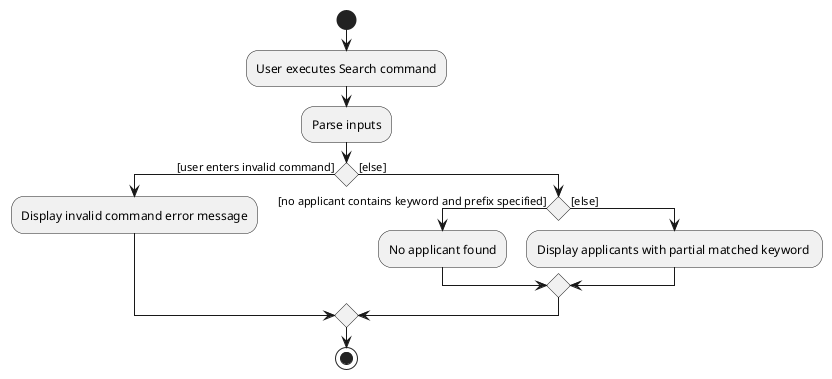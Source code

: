 @startuml
start
:User executes Search command;

'Since the beta syntax does not support placing the condition outside the
'diamond we place it as the true branch instead.
:Parse inputs;

if () then ([user enters invalid command])
    :Display invalid command error message;
else ([else])
    if () then ([no applicant contains keyword and prefix specified])
    :No applicant found;
    else ([else])
    :Display applicants with partial matched keyword ;
endif
endif

stop
@enduml
